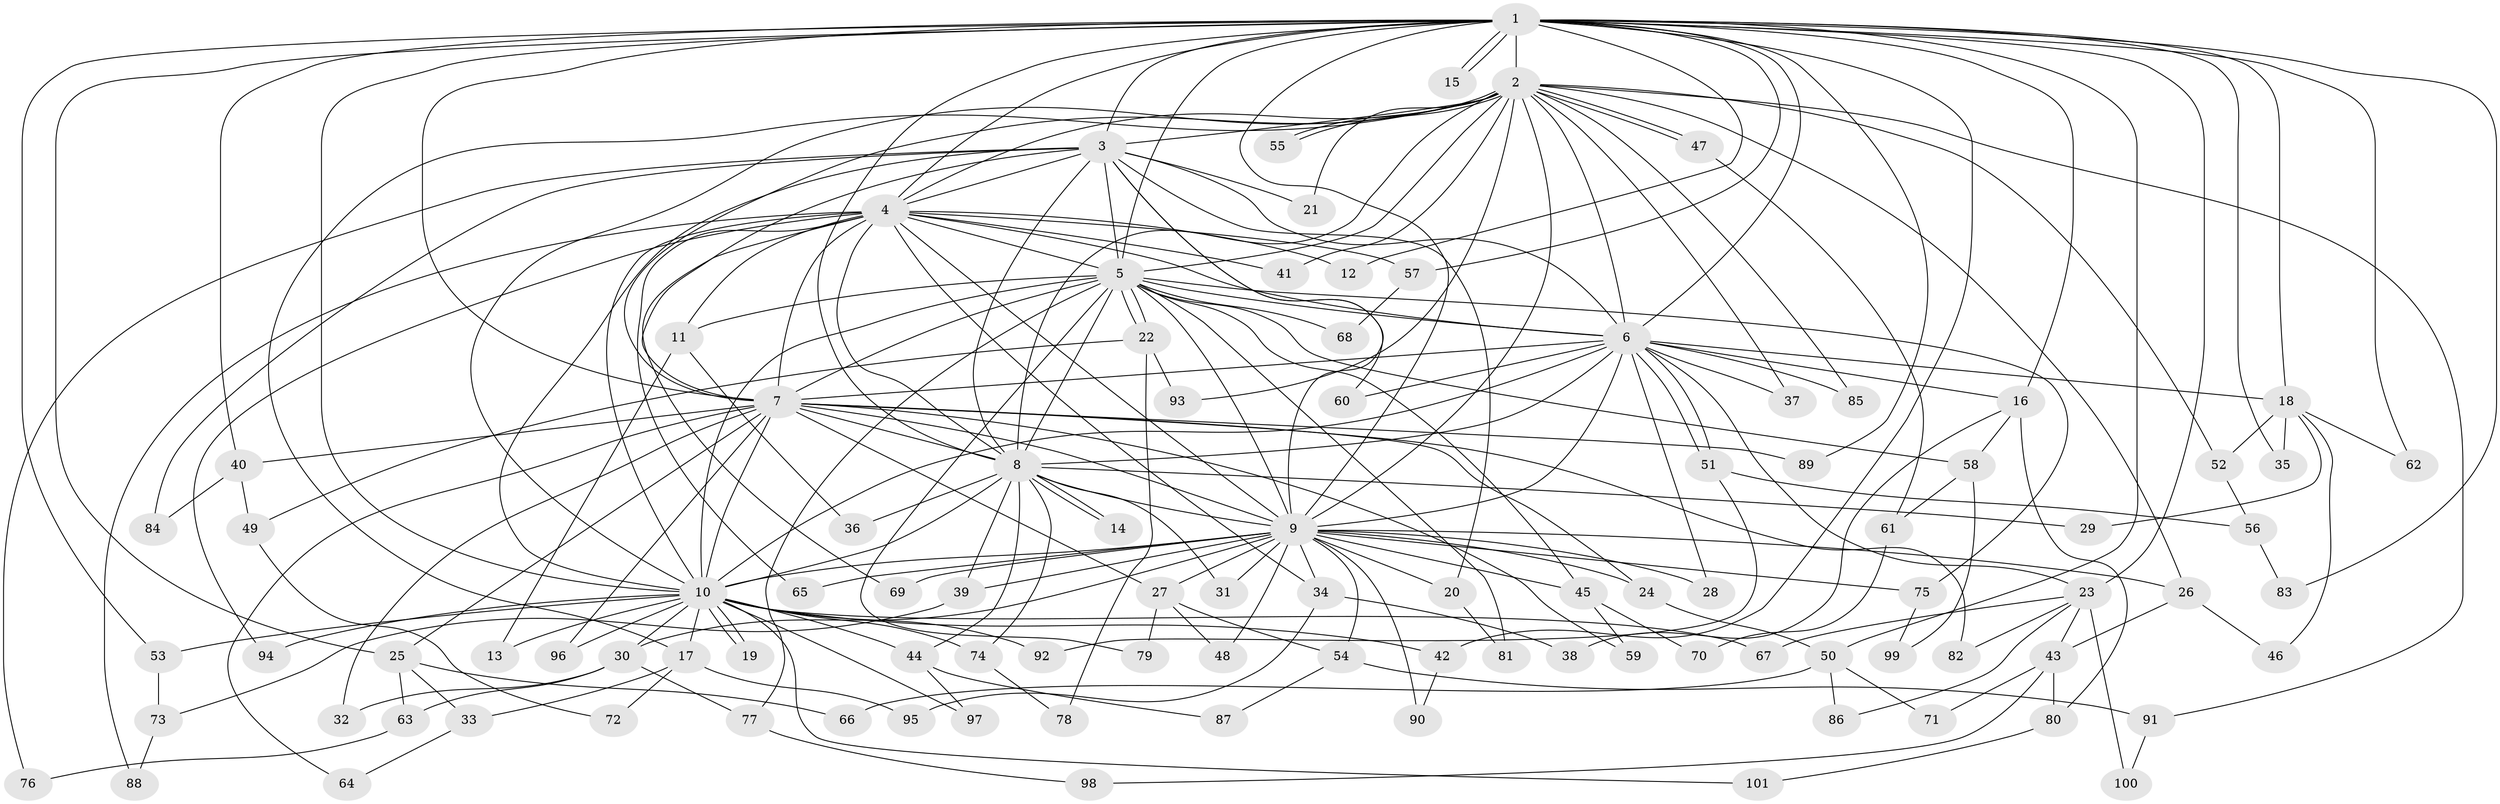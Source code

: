 // Generated by graph-tools (version 1.1) at 2025/11/02/27/25 16:11:05]
// undirected, 101 vertices, 227 edges
graph export_dot {
graph [start="1"]
  node [color=gray90,style=filled];
  1;
  2;
  3;
  4;
  5;
  6;
  7;
  8;
  9;
  10;
  11;
  12;
  13;
  14;
  15;
  16;
  17;
  18;
  19;
  20;
  21;
  22;
  23;
  24;
  25;
  26;
  27;
  28;
  29;
  30;
  31;
  32;
  33;
  34;
  35;
  36;
  37;
  38;
  39;
  40;
  41;
  42;
  43;
  44;
  45;
  46;
  47;
  48;
  49;
  50;
  51;
  52;
  53;
  54;
  55;
  56;
  57;
  58;
  59;
  60;
  61;
  62;
  63;
  64;
  65;
  66;
  67;
  68;
  69;
  70;
  71;
  72;
  73;
  74;
  75;
  76;
  77;
  78;
  79;
  80;
  81;
  82;
  83;
  84;
  85;
  86;
  87;
  88;
  89;
  90;
  91;
  92;
  93;
  94;
  95;
  96;
  97;
  98;
  99;
  100;
  101;
  1 -- 2;
  1 -- 3;
  1 -- 4;
  1 -- 5;
  1 -- 6;
  1 -- 7;
  1 -- 8;
  1 -- 9;
  1 -- 10;
  1 -- 12;
  1 -- 15;
  1 -- 15;
  1 -- 16;
  1 -- 18;
  1 -- 23;
  1 -- 25;
  1 -- 35;
  1 -- 40;
  1 -- 42;
  1 -- 50;
  1 -- 53;
  1 -- 57;
  1 -- 62;
  1 -- 83;
  1 -- 89;
  2 -- 3;
  2 -- 4;
  2 -- 5;
  2 -- 6;
  2 -- 7;
  2 -- 8;
  2 -- 9;
  2 -- 10;
  2 -- 17;
  2 -- 21;
  2 -- 26;
  2 -- 37;
  2 -- 41;
  2 -- 47;
  2 -- 47;
  2 -- 52;
  2 -- 55;
  2 -- 55;
  2 -- 85;
  2 -- 91;
  2 -- 93;
  3 -- 4;
  3 -- 5;
  3 -- 6;
  3 -- 7;
  3 -- 8;
  3 -- 9;
  3 -- 10;
  3 -- 20;
  3 -- 21;
  3 -- 60;
  3 -- 76;
  3 -- 84;
  4 -- 5;
  4 -- 6;
  4 -- 7;
  4 -- 8;
  4 -- 9;
  4 -- 10;
  4 -- 11;
  4 -- 12;
  4 -- 34;
  4 -- 41;
  4 -- 57;
  4 -- 65;
  4 -- 69;
  4 -- 88;
  4 -- 94;
  5 -- 6;
  5 -- 7;
  5 -- 8;
  5 -- 9;
  5 -- 10;
  5 -- 11;
  5 -- 22;
  5 -- 22;
  5 -- 45;
  5 -- 58;
  5 -- 68;
  5 -- 75;
  5 -- 77;
  5 -- 79;
  5 -- 81;
  6 -- 7;
  6 -- 8;
  6 -- 9;
  6 -- 10;
  6 -- 16;
  6 -- 18;
  6 -- 23;
  6 -- 28;
  6 -- 37;
  6 -- 51;
  6 -- 51;
  6 -- 60;
  6 -- 85;
  7 -- 8;
  7 -- 9;
  7 -- 10;
  7 -- 24;
  7 -- 25;
  7 -- 27;
  7 -- 32;
  7 -- 40;
  7 -- 59;
  7 -- 64;
  7 -- 82;
  7 -- 89;
  7 -- 96;
  8 -- 9;
  8 -- 10;
  8 -- 14;
  8 -- 14;
  8 -- 29;
  8 -- 31;
  8 -- 36;
  8 -- 39;
  8 -- 44;
  8 -- 74;
  9 -- 10;
  9 -- 20;
  9 -- 24;
  9 -- 26;
  9 -- 27;
  9 -- 28;
  9 -- 30;
  9 -- 31;
  9 -- 34;
  9 -- 39;
  9 -- 45;
  9 -- 48;
  9 -- 54;
  9 -- 65;
  9 -- 69;
  9 -- 75;
  9 -- 90;
  10 -- 13;
  10 -- 17;
  10 -- 19;
  10 -- 19;
  10 -- 30;
  10 -- 42;
  10 -- 44;
  10 -- 53;
  10 -- 67;
  10 -- 74;
  10 -- 92;
  10 -- 94;
  10 -- 96;
  10 -- 97;
  10 -- 101;
  11 -- 13;
  11 -- 36;
  16 -- 38;
  16 -- 58;
  16 -- 80;
  17 -- 33;
  17 -- 72;
  17 -- 95;
  18 -- 29;
  18 -- 35;
  18 -- 46;
  18 -- 52;
  18 -- 62;
  20 -- 81;
  22 -- 49;
  22 -- 78;
  22 -- 93;
  23 -- 43;
  23 -- 67;
  23 -- 82;
  23 -- 86;
  23 -- 100;
  24 -- 50;
  25 -- 33;
  25 -- 63;
  25 -- 66;
  26 -- 43;
  26 -- 46;
  27 -- 48;
  27 -- 54;
  27 -- 79;
  30 -- 32;
  30 -- 63;
  30 -- 77;
  33 -- 64;
  34 -- 38;
  34 -- 95;
  39 -- 73;
  40 -- 49;
  40 -- 84;
  42 -- 90;
  43 -- 71;
  43 -- 80;
  43 -- 98;
  44 -- 87;
  44 -- 97;
  45 -- 59;
  45 -- 70;
  47 -- 61;
  49 -- 72;
  50 -- 66;
  50 -- 71;
  50 -- 86;
  51 -- 56;
  51 -- 92;
  52 -- 56;
  53 -- 73;
  54 -- 87;
  54 -- 91;
  56 -- 83;
  57 -- 68;
  58 -- 61;
  58 -- 99;
  61 -- 70;
  63 -- 76;
  73 -- 88;
  74 -- 78;
  75 -- 99;
  77 -- 98;
  80 -- 101;
  91 -- 100;
}
